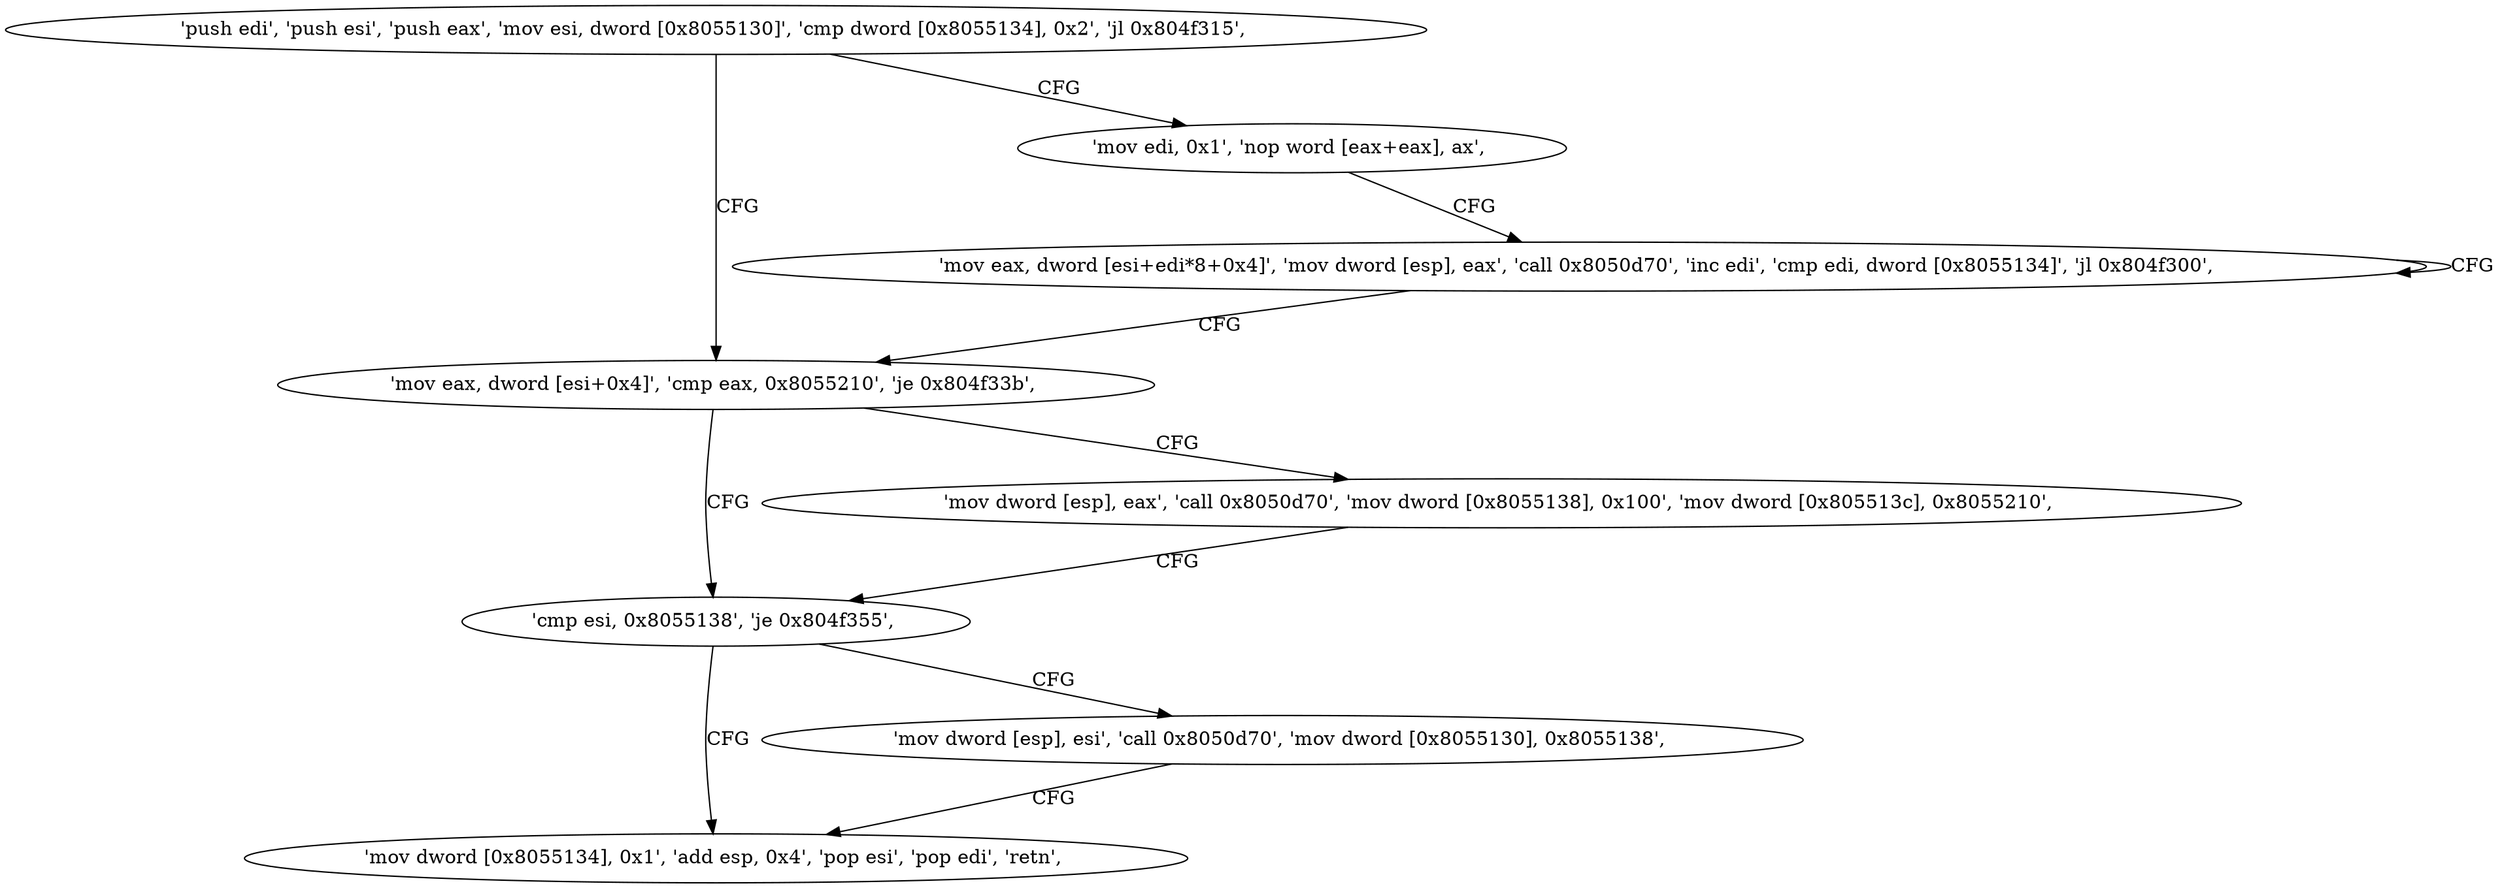 digraph "func" {
"134542048" [label = "'push edi', 'push esi', 'push eax', 'mov esi, dword [0x8055130]', 'cmp dword [0x8055134], 0x2', 'jl 0x804f315', " ]
"134542101" [label = "'mov eax, dword [esi+0x4]', 'cmp eax, 0x8055210', 'je 0x804f33b', " ]
"134542066" [label = "'mov edi, 0x1', 'nop word [eax+eax], ax', " ]
"134542139" [label = "'cmp esi, 0x8055138', 'je 0x804f355', " ]
"134542111" [label = "'mov dword [esp], eax', 'call 0x8050d70', 'mov dword [0x8055138], 0x100', 'mov dword [0x805513c], 0x8055210', " ]
"134542080" [label = "'mov eax, dword [esi+edi*8+0x4]', 'mov dword [esp], eax', 'call 0x8050d70', 'inc edi', 'cmp edi, dword [0x8055134]', 'jl 0x804f300', " ]
"134542165" [label = "'mov dword [0x8055134], 0x1', 'add esp, 0x4', 'pop esi', 'pop edi', 'retn', " ]
"134542147" [label = "'mov dword [esp], esi', 'call 0x8050d70', 'mov dword [0x8055130], 0x8055138', " ]
"134542048" -> "134542101" [ label = "CFG" ]
"134542048" -> "134542066" [ label = "CFG" ]
"134542101" -> "134542139" [ label = "CFG" ]
"134542101" -> "134542111" [ label = "CFG" ]
"134542066" -> "134542080" [ label = "CFG" ]
"134542139" -> "134542165" [ label = "CFG" ]
"134542139" -> "134542147" [ label = "CFG" ]
"134542111" -> "134542139" [ label = "CFG" ]
"134542080" -> "134542080" [ label = "CFG" ]
"134542080" -> "134542101" [ label = "CFG" ]
"134542147" -> "134542165" [ label = "CFG" ]
}
